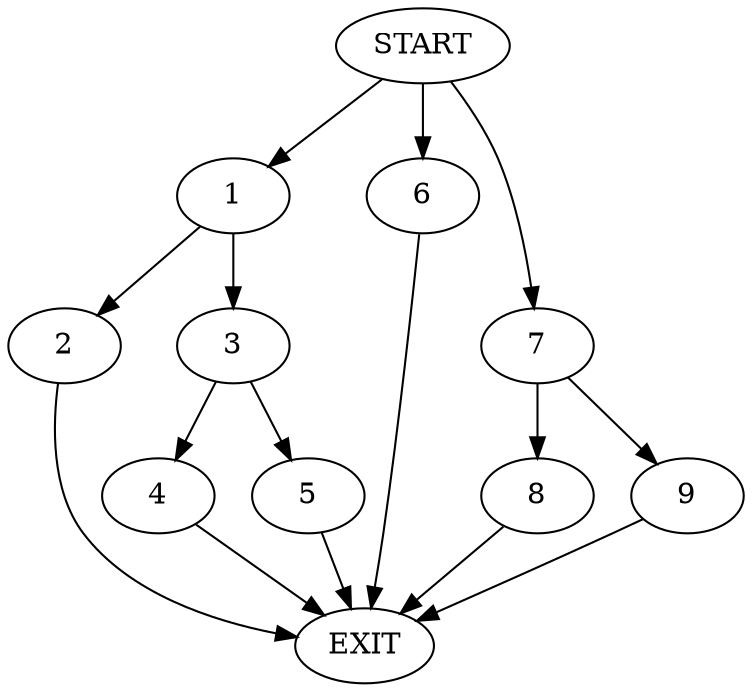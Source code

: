 digraph {
0 [label="START"]
10 [label="EXIT"]
0 -> 1
1 -> 2
1 -> 3
3 -> 4
3 -> 5
2 -> 10
5 -> 10
4 -> 10
0 -> 6
6 -> 10
0 -> 7
7 -> 8
7 -> 9
8 -> 10
9 -> 10
}
